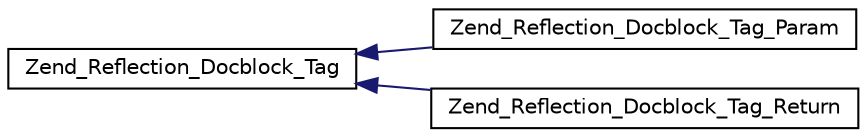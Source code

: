 digraph G
{
  edge [fontname="Helvetica",fontsize="10",labelfontname="Helvetica",labelfontsize="10"];
  node [fontname="Helvetica",fontsize="10",shape=record];
  rankdir="LR";
  Node1 [label="Zend_Reflection_Docblock_Tag",height=0.2,width=0.4,color="black", fillcolor="white", style="filled",URL="$class_zend___reflection___docblock___tag.html"];
  Node1 -> Node2 [dir="back",color="midnightblue",fontsize="10",style="solid",fontname="Helvetica"];
  Node2 [label="Zend_Reflection_Docblock_Tag_Param",height=0.2,width=0.4,color="black", fillcolor="white", style="filled",URL="$class_zend___reflection___docblock___tag___param.html"];
  Node1 -> Node3 [dir="back",color="midnightblue",fontsize="10",style="solid",fontname="Helvetica"];
  Node3 [label="Zend_Reflection_Docblock_Tag_Return",height=0.2,width=0.4,color="black", fillcolor="white", style="filled",URL="$class_zend___reflection___docblock___tag___return.html"];
}
